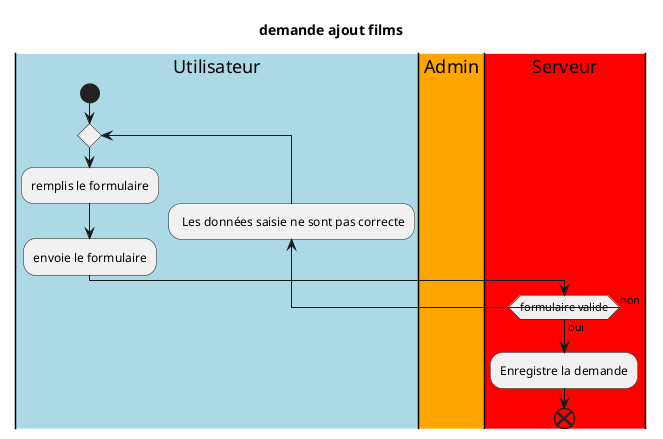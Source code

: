 @startuml CineCourts
title "demande ajout films"

|#LightBlue|Utilisateur|
|#Orange|Admin|
|#Red|Serveur|

    |Utilisateur|
    start
    repeat
    backward: Les données saisie ne sont pas correcte;
    :remplis le formulaire;
    :envoie le formulaire;
    |Serveur|
    repeat while (formulaire valide) is (non) not (oui)
    :Enregistre la demande;
    end
